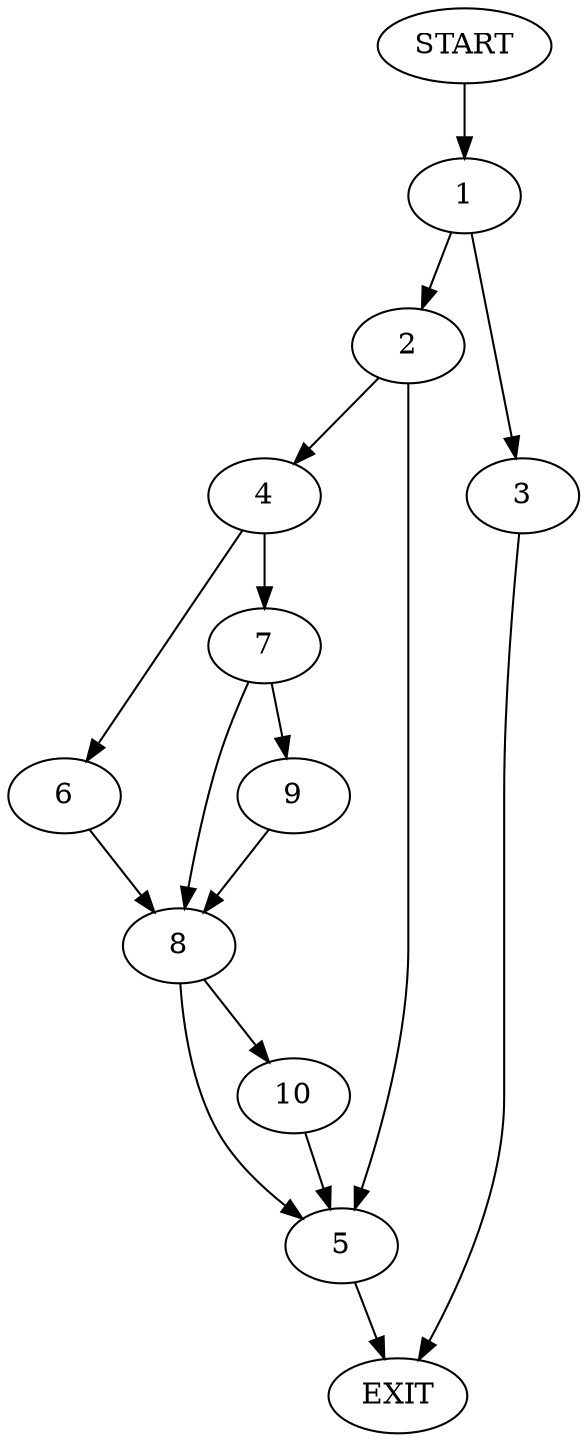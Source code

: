 digraph {
0 [label="START"]
11 [label="EXIT"]
0 -> 1
1 -> 2
1 -> 3
2 -> 4
2 -> 5
3 -> 11
5 -> 11
4 -> 6
4 -> 7
7 -> 8
7 -> 9
6 -> 8
8 -> 10
8 -> 5
9 -> 8
10 -> 5
}
